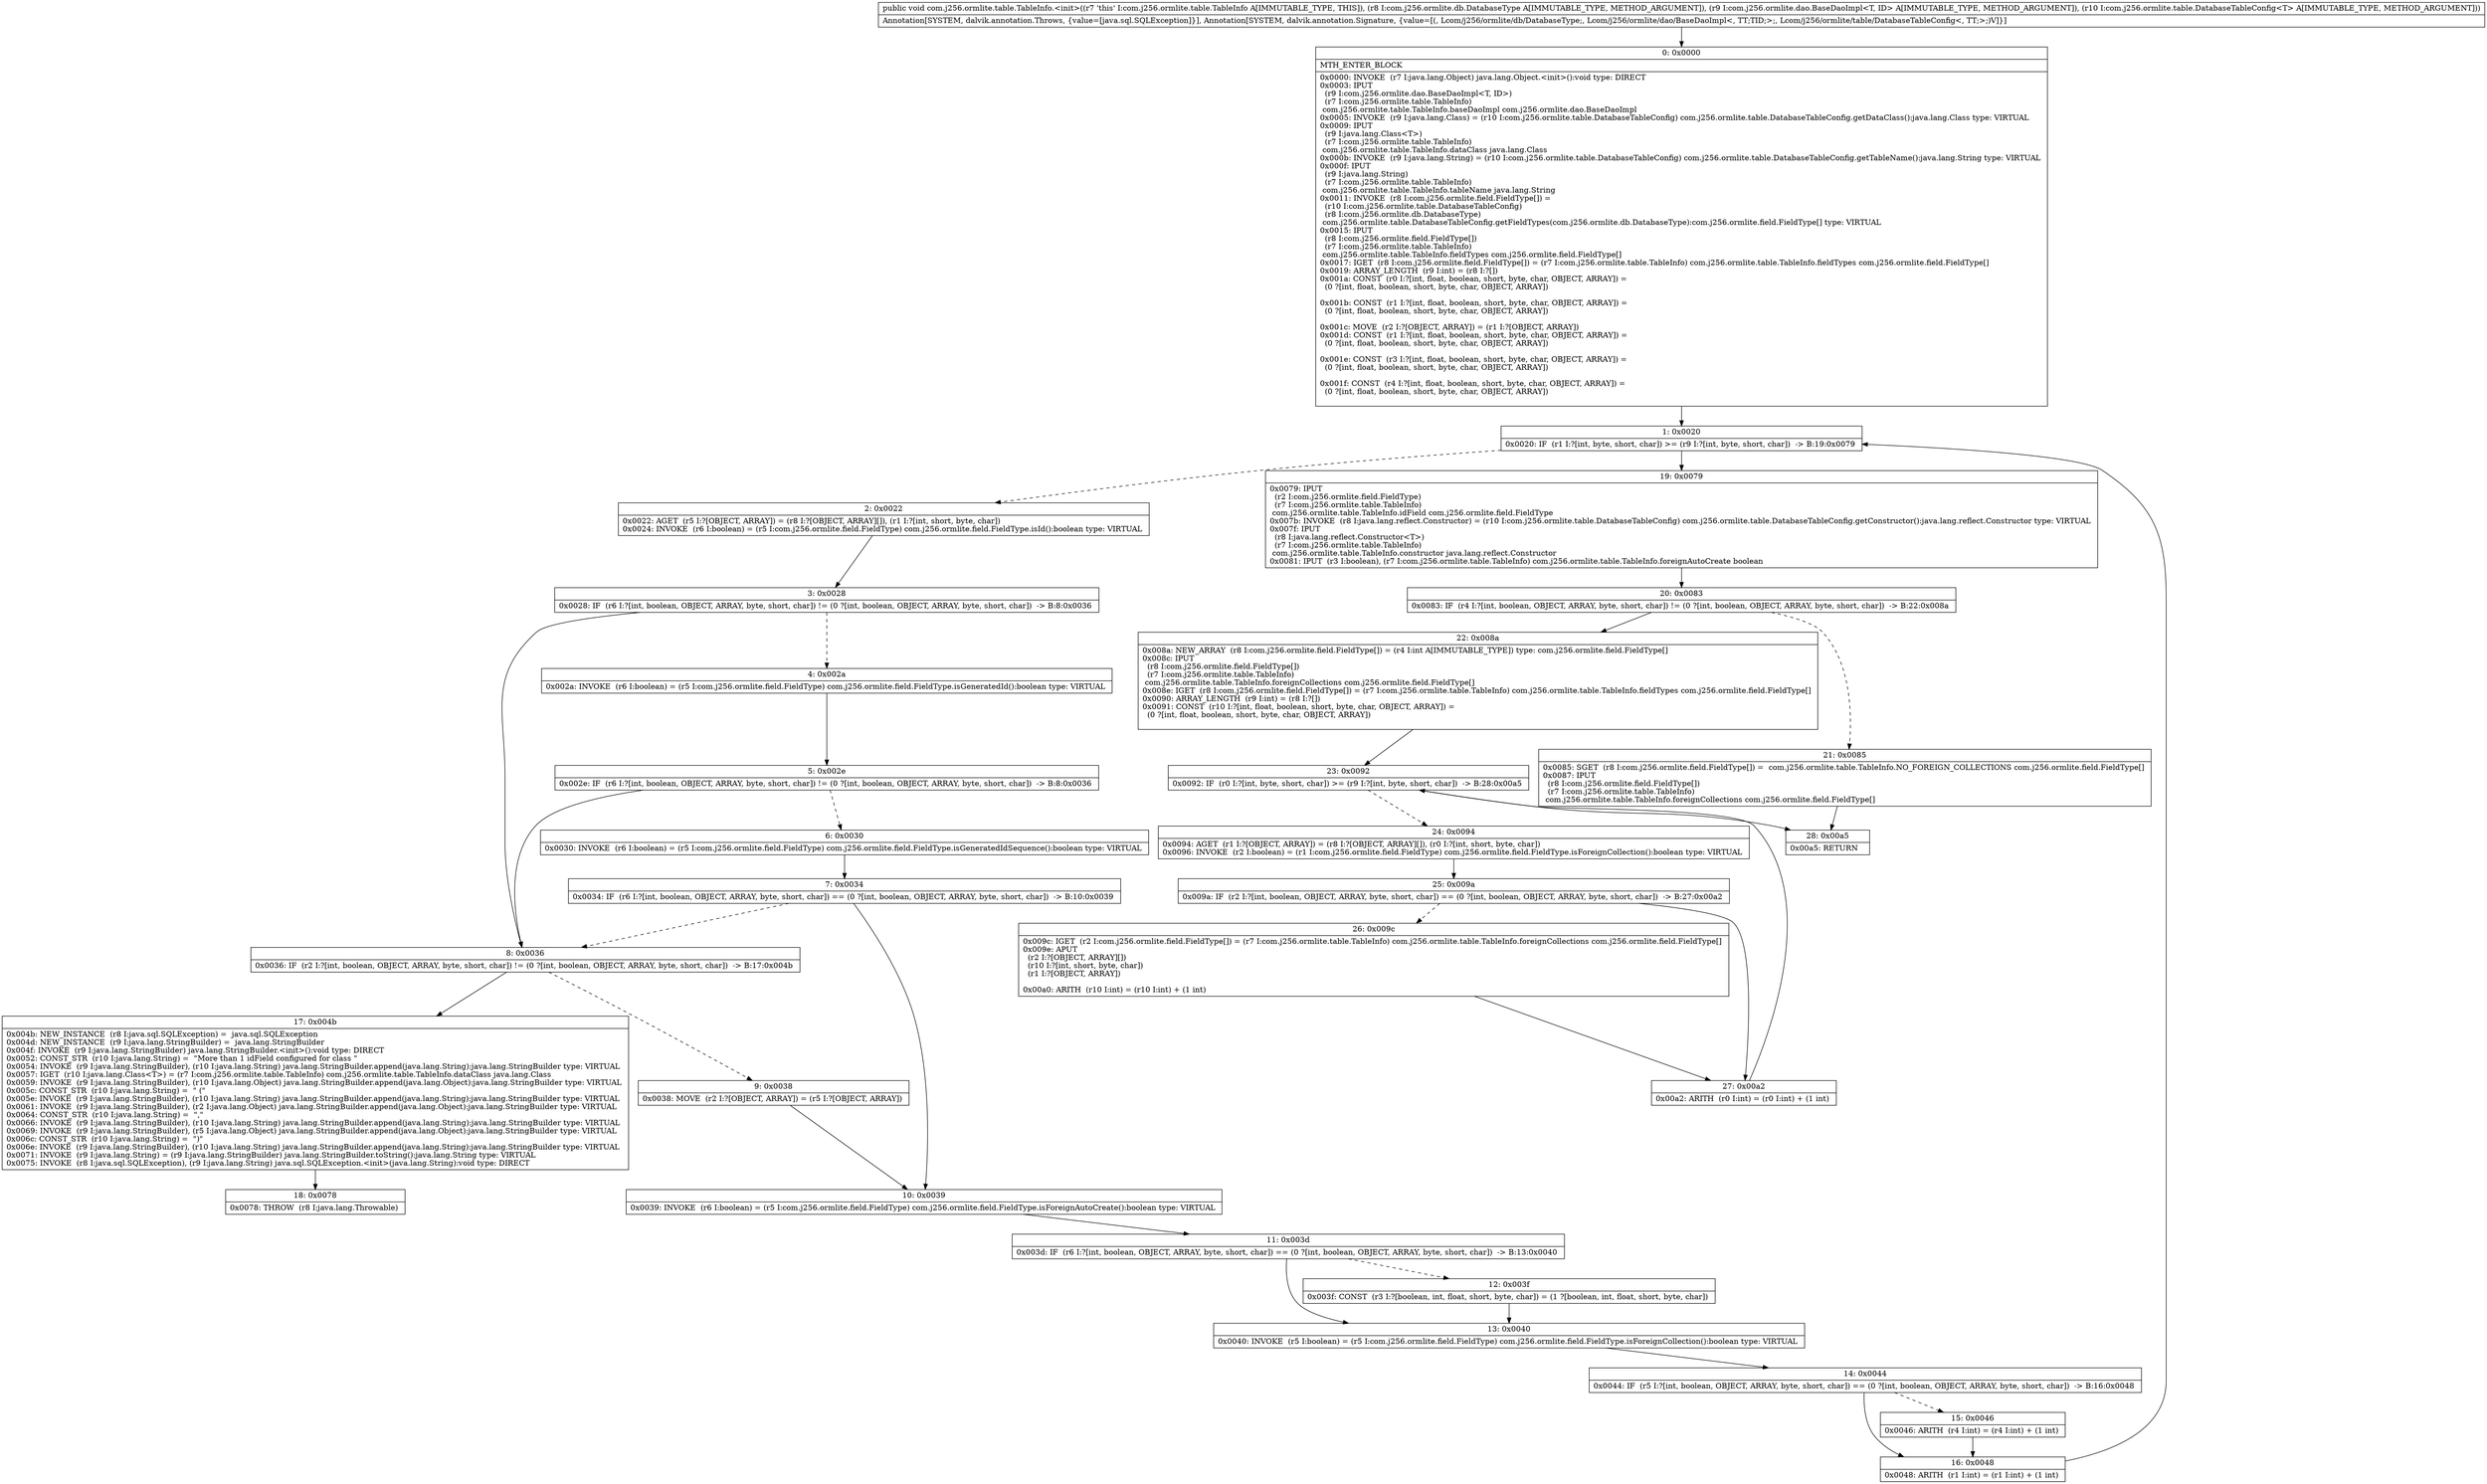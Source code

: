 digraph "CFG forcom.j256.ormlite.table.TableInfo.\<init\>(Lcom\/j256\/ormlite\/db\/DatabaseType;Lcom\/j256\/ormlite\/dao\/BaseDaoImpl;Lcom\/j256\/ormlite\/table\/DatabaseTableConfig;)V" {
Node_0 [shape=record,label="{0\:\ 0x0000|MTH_ENTER_BLOCK\l|0x0000: INVOKE  (r7 I:java.lang.Object) java.lang.Object.\<init\>():void type: DIRECT \l0x0003: IPUT  \l  (r9 I:com.j256.ormlite.dao.BaseDaoImpl\<T, ID\>)\l  (r7 I:com.j256.ormlite.table.TableInfo)\l com.j256.ormlite.table.TableInfo.baseDaoImpl com.j256.ormlite.dao.BaseDaoImpl \l0x0005: INVOKE  (r9 I:java.lang.Class) = (r10 I:com.j256.ormlite.table.DatabaseTableConfig) com.j256.ormlite.table.DatabaseTableConfig.getDataClass():java.lang.Class type: VIRTUAL \l0x0009: IPUT  \l  (r9 I:java.lang.Class\<T\>)\l  (r7 I:com.j256.ormlite.table.TableInfo)\l com.j256.ormlite.table.TableInfo.dataClass java.lang.Class \l0x000b: INVOKE  (r9 I:java.lang.String) = (r10 I:com.j256.ormlite.table.DatabaseTableConfig) com.j256.ormlite.table.DatabaseTableConfig.getTableName():java.lang.String type: VIRTUAL \l0x000f: IPUT  \l  (r9 I:java.lang.String)\l  (r7 I:com.j256.ormlite.table.TableInfo)\l com.j256.ormlite.table.TableInfo.tableName java.lang.String \l0x0011: INVOKE  (r8 I:com.j256.ormlite.field.FieldType[]) = \l  (r10 I:com.j256.ormlite.table.DatabaseTableConfig)\l  (r8 I:com.j256.ormlite.db.DatabaseType)\l com.j256.ormlite.table.DatabaseTableConfig.getFieldTypes(com.j256.ormlite.db.DatabaseType):com.j256.ormlite.field.FieldType[] type: VIRTUAL \l0x0015: IPUT  \l  (r8 I:com.j256.ormlite.field.FieldType[])\l  (r7 I:com.j256.ormlite.table.TableInfo)\l com.j256.ormlite.table.TableInfo.fieldTypes com.j256.ormlite.field.FieldType[] \l0x0017: IGET  (r8 I:com.j256.ormlite.field.FieldType[]) = (r7 I:com.j256.ormlite.table.TableInfo) com.j256.ormlite.table.TableInfo.fieldTypes com.j256.ormlite.field.FieldType[] \l0x0019: ARRAY_LENGTH  (r9 I:int) = (r8 I:?[]) \l0x001a: CONST  (r0 I:?[int, float, boolean, short, byte, char, OBJECT, ARRAY]) = \l  (0 ?[int, float, boolean, short, byte, char, OBJECT, ARRAY])\l \l0x001b: CONST  (r1 I:?[int, float, boolean, short, byte, char, OBJECT, ARRAY]) = \l  (0 ?[int, float, boolean, short, byte, char, OBJECT, ARRAY])\l \l0x001c: MOVE  (r2 I:?[OBJECT, ARRAY]) = (r1 I:?[OBJECT, ARRAY]) \l0x001d: CONST  (r1 I:?[int, float, boolean, short, byte, char, OBJECT, ARRAY]) = \l  (0 ?[int, float, boolean, short, byte, char, OBJECT, ARRAY])\l \l0x001e: CONST  (r3 I:?[int, float, boolean, short, byte, char, OBJECT, ARRAY]) = \l  (0 ?[int, float, boolean, short, byte, char, OBJECT, ARRAY])\l \l0x001f: CONST  (r4 I:?[int, float, boolean, short, byte, char, OBJECT, ARRAY]) = \l  (0 ?[int, float, boolean, short, byte, char, OBJECT, ARRAY])\l \l}"];
Node_1 [shape=record,label="{1\:\ 0x0020|0x0020: IF  (r1 I:?[int, byte, short, char]) \>= (r9 I:?[int, byte, short, char])  \-\> B:19:0x0079 \l}"];
Node_2 [shape=record,label="{2\:\ 0x0022|0x0022: AGET  (r5 I:?[OBJECT, ARRAY]) = (r8 I:?[OBJECT, ARRAY][]), (r1 I:?[int, short, byte, char]) \l0x0024: INVOKE  (r6 I:boolean) = (r5 I:com.j256.ormlite.field.FieldType) com.j256.ormlite.field.FieldType.isId():boolean type: VIRTUAL \l}"];
Node_3 [shape=record,label="{3\:\ 0x0028|0x0028: IF  (r6 I:?[int, boolean, OBJECT, ARRAY, byte, short, char]) != (0 ?[int, boolean, OBJECT, ARRAY, byte, short, char])  \-\> B:8:0x0036 \l}"];
Node_4 [shape=record,label="{4\:\ 0x002a|0x002a: INVOKE  (r6 I:boolean) = (r5 I:com.j256.ormlite.field.FieldType) com.j256.ormlite.field.FieldType.isGeneratedId():boolean type: VIRTUAL \l}"];
Node_5 [shape=record,label="{5\:\ 0x002e|0x002e: IF  (r6 I:?[int, boolean, OBJECT, ARRAY, byte, short, char]) != (0 ?[int, boolean, OBJECT, ARRAY, byte, short, char])  \-\> B:8:0x0036 \l}"];
Node_6 [shape=record,label="{6\:\ 0x0030|0x0030: INVOKE  (r6 I:boolean) = (r5 I:com.j256.ormlite.field.FieldType) com.j256.ormlite.field.FieldType.isGeneratedIdSequence():boolean type: VIRTUAL \l}"];
Node_7 [shape=record,label="{7\:\ 0x0034|0x0034: IF  (r6 I:?[int, boolean, OBJECT, ARRAY, byte, short, char]) == (0 ?[int, boolean, OBJECT, ARRAY, byte, short, char])  \-\> B:10:0x0039 \l}"];
Node_8 [shape=record,label="{8\:\ 0x0036|0x0036: IF  (r2 I:?[int, boolean, OBJECT, ARRAY, byte, short, char]) != (0 ?[int, boolean, OBJECT, ARRAY, byte, short, char])  \-\> B:17:0x004b \l}"];
Node_9 [shape=record,label="{9\:\ 0x0038|0x0038: MOVE  (r2 I:?[OBJECT, ARRAY]) = (r5 I:?[OBJECT, ARRAY]) \l}"];
Node_10 [shape=record,label="{10\:\ 0x0039|0x0039: INVOKE  (r6 I:boolean) = (r5 I:com.j256.ormlite.field.FieldType) com.j256.ormlite.field.FieldType.isForeignAutoCreate():boolean type: VIRTUAL \l}"];
Node_11 [shape=record,label="{11\:\ 0x003d|0x003d: IF  (r6 I:?[int, boolean, OBJECT, ARRAY, byte, short, char]) == (0 ?[int, boolean, OBJECT, ARRAY, byte, short, char])  \-\> B:13:0x0040 \l}"];
Node_12 [shape=record,label="{12\:\ 0x003f|0x003f: CONST  (r3 I:?[boolean, int, float, short, byte, char]) = (1 ?[boolean, int, float, short, byte, char]) \l}"];
Node_13 [shape=record,label="{13\:\ 0x0040|0x0040: INVOKE  (r5 I:boolean) = (r5 I:com.j256.ormlite.field.FieldType) com.j256.ormlite.field.FieldType.isForeignCollection():boolean type: VIRTUAL \l}"];
Node_14 [shape=record,label="{14\:\ 0x0044|0x0044: IF  (r5 I:?[int, boolean, OBJECT, ARRAY, byte, short, char]) == (0 ?[int, boolean, OBJECT, ARRAY, byte, short, char])  \-\> B:16:0x0048 \l}"];
Node_15 [shape=record,label="{15\:\ 0x0046|0x0046: ARITH  (r4 I:int) = (r4 I:int) + (1 int) \l}"];
Node_16 [shape=record,label="{16\:\ 0x0048|0x0048: ARITH  (r1 I:int) = (r1 I:int) + (1 int) \l}"];
Node_17 [shape=record,label="{17\:\ 0x004b|0x004b: NEW_INSTANCE  (r8 I:java.sql.SQLException) =  java.sql.SQLException \l0x004d: NEW_INSTANCE  (r9 I:java.lang.StringBuilder) =  java.lang.StringBuilder \l0x004f: INVOKE  (r9 I:java.lang.StringBuilder) java.lang.StringBuilder.\<init\>():void type: DIRECT \l0x0052: CONST_STR  (r10 I:java.lang.String) =  \"More than 1 idField configured for class \" \l0x0054: INVOKE  (r9 I:java.lang.StringBuilder), (r10 I:java.lang.String) java.lang.StringBuilder.append(java.lang.String):java.lang.StringBuilder type: VIRTUAL \l0x0057: IGET  (r10 I:java.lang.Class\<T\>) = (r7 I:com.j256.ormlite.table.TableInfo) com.j256.ormlite.table.TableInfo.dataClass java.lang.Class \l0x0059: INVOKE  (r9 I:java.lang.StringBuilder), (r10 I:java.lang.Object) java.lang.StringBuilder.append(java.lang.Object):java.lang.StringBuilder type: VIRTUAL \l0x005c: CONST_STR  (r10 I:java.lang.String) =  \" (\" \l0x005e: INVOKE  (r9 I:java.lang.StringBuilder), (r10 I:java.lang.String) java.lang.StringBuilder.append(java.lang.String):java.lang.StringBuilder type: VIRTUAL \l0x0061: INVOKE  (r9 I:java.lang.StringBuilder), (r2 I:java.lang.Object) java.lang.StringBuilder.append(java.lang.Object):java.lang.StringBuilder type: VIRTUAL \l0x0064: CONST_STR  (r10 I:java.lang.String) =  \",\" \l0x0066: INVOKE  (r9 I:java.lang.StringBuilder), (r10 I:java.lang.String) java.lang.StringBuilder.append(java.lang.String):java.lang.StringBuilder type: VIRTUAL \l0x0069: INVOKE  (r9 I:java.lang.StringBuilder), (r5 I:java.lang.Object) java.lang.StringBuilder.append(java.lang.Object):java.lang.StringBuilder type: VIRTUAL \l0x006c: CONST_STR  (r10 I:java.lang.String) =  \")\" \l0x006e: INVOKE  (r9 I:java.lang.StringBuilder), (r10 I:java.lang.String) java.lang.StringBuilder.append(java.lang.String):java.lang.StringBuilder type: VIRTUAL \l0x0071: INVOKE  (r9 I:java.lang.String) = (r9 I:java.lang.StringBuilder) java.lang.StringBuilder.toString():java.lang.String type: VIRTUAL \l0x0075: INVOKE  (r8 I:java.sql.SQLException), (r9 I:java.lang.String) java.sql.SQLException.\<init\>(java.lang.String):void type: DIRECT \l}"];
Node_18 [shape=record,label="{18\:\ 0x0078|0x0078: THROW  (r8 I:java.lang.Throwable) \l}"];
Node_19 [shape=record,label="{19\:\ 0x0079|0x0079: IPUT  \l  (r2 I:com.j256.ormlite.field.FieldType)\l  (r7 I:com.j256.ormlite.table.TableInfo)\l com.j256.ormlite.table.TableInfo.idField com.j256.ormlite.field.FieldType \l0x007b: INVOKE  (r8 I:java.lang.reflect.Constructor) = (r10 I:com.j256.ormlite.table.DatabaseTableConfig) com.j256.ormlite.table.DatabaseTableConfig.getConstructor():java.lang.reflect.Constructor type: VIRTUAL \l0x007f: IPUT  \l  (r8 I:java.lang.reflect.Constructor\<T\>)\l  (r7 I:com.j256.ormlite.table.TableInfo)\l com.j256.ormlite.table.TableInfo.constructor java.lang.reflect.Constructor \l0x0081: IPUT  (r3 I:boolean), (r7 I:com.j256.ormlite.table.TableInfo) com.j256.ormlite.table.TableInfo.foreignAutoCreate boolean \l}"];
Node_20 [shape=record,label="{20\:\ 0x0083|0x0083: IF  (r4 I:?[int, boolean, OBJECT, ARRAY, byte, short, char]) != (0 ?[int, boolean, OBJECT, ARRAY, byte, short, char])  \-\> B:22:0x008a \l}"];
Node_21 [shape=record,label="{21\:\ 0x0085|0x0085: SGET  (r8 I:com.j256.ormlite.field.FieldType[]) =  com.j256.ormlite.table.TableInfo.NO_FOREIGN_COLLECTIONS com.j256.ormlite.field.FieldType[] \l0x0087: IPUT  \l  (r8 I:com.j256.ormlite.field.FieldType[])\l  (r7 I:com.j256.ormlite.table.TableInfo)\l com.j256.ormlite.table.TableInfo.foreignCollections com.j256.ormlite.field.FieldType[] \l}"];
Node_22 [shape=record,label="{22\:\ 0x008a|0x008a: NEW_ARRAY  (r8 I:com.j256.ormlite.field.FieldType[]) = (r4 I:int A[IMMUTABLE_TYPE]) type: com.j256.ormlite.field.FieldType[] \l0x008c: IPUT  \l  (r8 I:com.j256.ormlite.field.FieldType[])\l  (r7 I:com.j256.ormlite.table.TableInfo)\l com.j256.ormlite.table.TableInfo.foreignCollections com.j256.ormlite.field.FieldType[] \l0x008e: IGET  (r8 I:com.j256.ormlite.field.FieldType[]) = (r7 I:com.j256.ormlite.table.TableInfo) com.j256.ormlite.table.TableInfo.fieldTypes com.j256.ormlite.field.FieldType[] \l0x0090: ARRAY_LENGTH  (r9 I:int) = (r8 I:?[]) \l0x0091: CONST  (r10 I:?[int, float, boolean, short, byte, char, OBJECT, ARRAY]) = \l  (0 ?[int, float, boolean, short, byte, char, OBJECT, ARRAY])\l \l}"];
Node_23 [shape=record,label="{23\:\ 0x0092|0x0092: IF  (r0 I:?[int, byte, short, char]) \>= (r9 I:?[int, byte, short, char])  \-\> B:28:0x00a5 \l}"];
Node_24 [shape=record,label="{24\:\ 0x0094|0x0094: AGET  (r1 I:?[OBJECT, ARRAY]) = (r8 I:?[OBJECT, ARRAY][]), (r0 I:?[int, short, byte, char]) \l0x0096: INVOKE  (r2 I:boolean) = (r1 I:com.j256.ormlite.field.FieldType) com.j256.ormlite.field.FieldType.isForeignCollection():boolean type: VIRTUAL \l}"];
Node_25 [shape=record,label="{25\:\ 0x009a|0x009a: IF  (r2 I:?[int, boolean, OBJECT, ARRAY, byte, short, char]) == (0 ?[int, boolean, OBJECT, ARRAY, byte, short, char])  \-\> B:27:0x00a2 \l}"];
Node_26 [shape=record,label="{26\:\ 0x009c|0x009c: IGET  (r2 I:com.j256.ormlite.field.FieldType[]) = (r7 I:com.j256.ormlite.table.TableInfo) com.j256.ormlite.table.TableInfo.foreignCollections com.j256.ormlite.field.FieldType[] \l0x009e: APUT  \l  (r2 I:?[OBJECT, ARRAY][])\l  (r10 I:?[int, short, byte, char])\l  (r1 I:?[OBJECT, ARRAY])\l \l0x00a0: ARITH  (r10 I:int) = (r10 I:int) + (1 int) \l}"];
Node_27 [shape=record,label="{27\:\ 0x00a2|0x00a2: ARITH  (r0 I:int) = (r0 I:int) + (1 int) \l}"];
Node_28 [shape=record,label="{28\:\ 0x00a5|0x00a5: RETURN   \l}"];
MethodNode[shape=record,label="{public void com.j256.ormlite.table.TableInfo.\<init\>((r7 'this' I:com.j256.ormlite.table.TableInfo A[IMMUTABLE_TYPE, THIS]), (r8 I:com.j256.ormlite.db.DatabaseType A[IMMUTABLE_TYPE, METHOD_ARGUMENT]), (r9 I:com.j256.ormlite.dao.BaseDaoImpl\<T, ID\> A[IMMUTABLE_TYPE, METHOD_ARGUMENT]), (r10 I:com.j256.ormlite.table.DatabaseTableConfig\<T\> A[IMMUTABLE_TYPE, METHOD_ARGUMENT]))  | Annotation[SYSTEM, dalvik.annotation.Throws, \{value=[java.sql.SQLException]\}], Annotation[SYSTEM, dalvik.annotation.Signature, \{value=[(, Lcom\/j256\/ormlite\/db\/DatabaseType;, Lcom\/j256\/ormlite\/dao\/BaseDaoImpl\<, TT;TID;\>;, Lcom\/j256\/ormlite\/table\/DatabaseTableConfig\<, TT;\>;)V]\}]\l}"];
MethodNode -> Node_0;
Node_0 -> Node_1;
Node_1 -> Node_2[style=dashed];
Node_1 -> Node_19;
Node_2 -> Node_3;
Node_3 -> Node_4[style=dashed];
Node_3 -> Node_8;
Node_4 -> Node_5;
Node_5 -> Node_6[style=dashed];
Node_5 -> Node_8;
Node_6 -> Node_7;
Node_7 -> Node_8[style=dashed];
Node_7 -> Node_10;
Node_8 -> Node_9[style=dashed];
Node_8 -> Node_17;
Node_9 -> Node_10;
Node_10 -> Node_11;
Node_11 -> Node_12[style=dashed];
Node_11 -> Node_13;
Node_12 -> Node_13;
Node_13 -> Node_14;
Node_14 -> Node_15[style=dashed];
Node_14 -> Node_16;
Node_15 -> Node_16;
Node_16 -> Node_1;
Node_17 -> Node_18;
Node_19 -> Node_20;
Node_20 -> Node_21[style=dashed];
Node_20 -> Node_22;
Node_21 -> Node_28;
Node_22 -> Node_23;
Node_23 -> Node_24[style=dashed];
Node_23 -> Node_28;
Node_24 -> Node_25;
Node_25 -> Node_26[style=dashed];
Node_25 -> Node_27;
Node_26 -> Node_27;
Node_27 -> Node_23;
}

